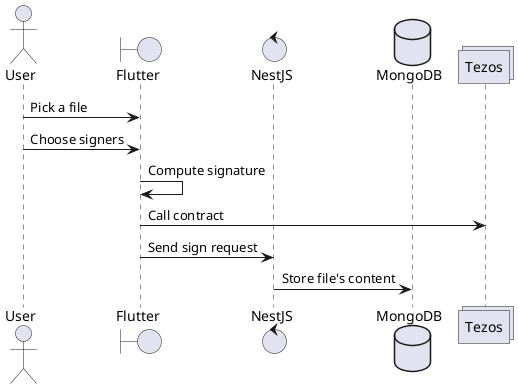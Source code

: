 @startuml flow 
actor User 
boundary Flutter
control NestJS
database MongoDB
collections Tezos

User -> Flutter: Pick a file
User -> Flutter: Choose signers
Flutter -> Flutter: Compute signature
Flutter -> Tezos: Call contract
Flutter -> NestJS: Send sign request
NestJS -> MongoDB: Store file's content

@enduml

